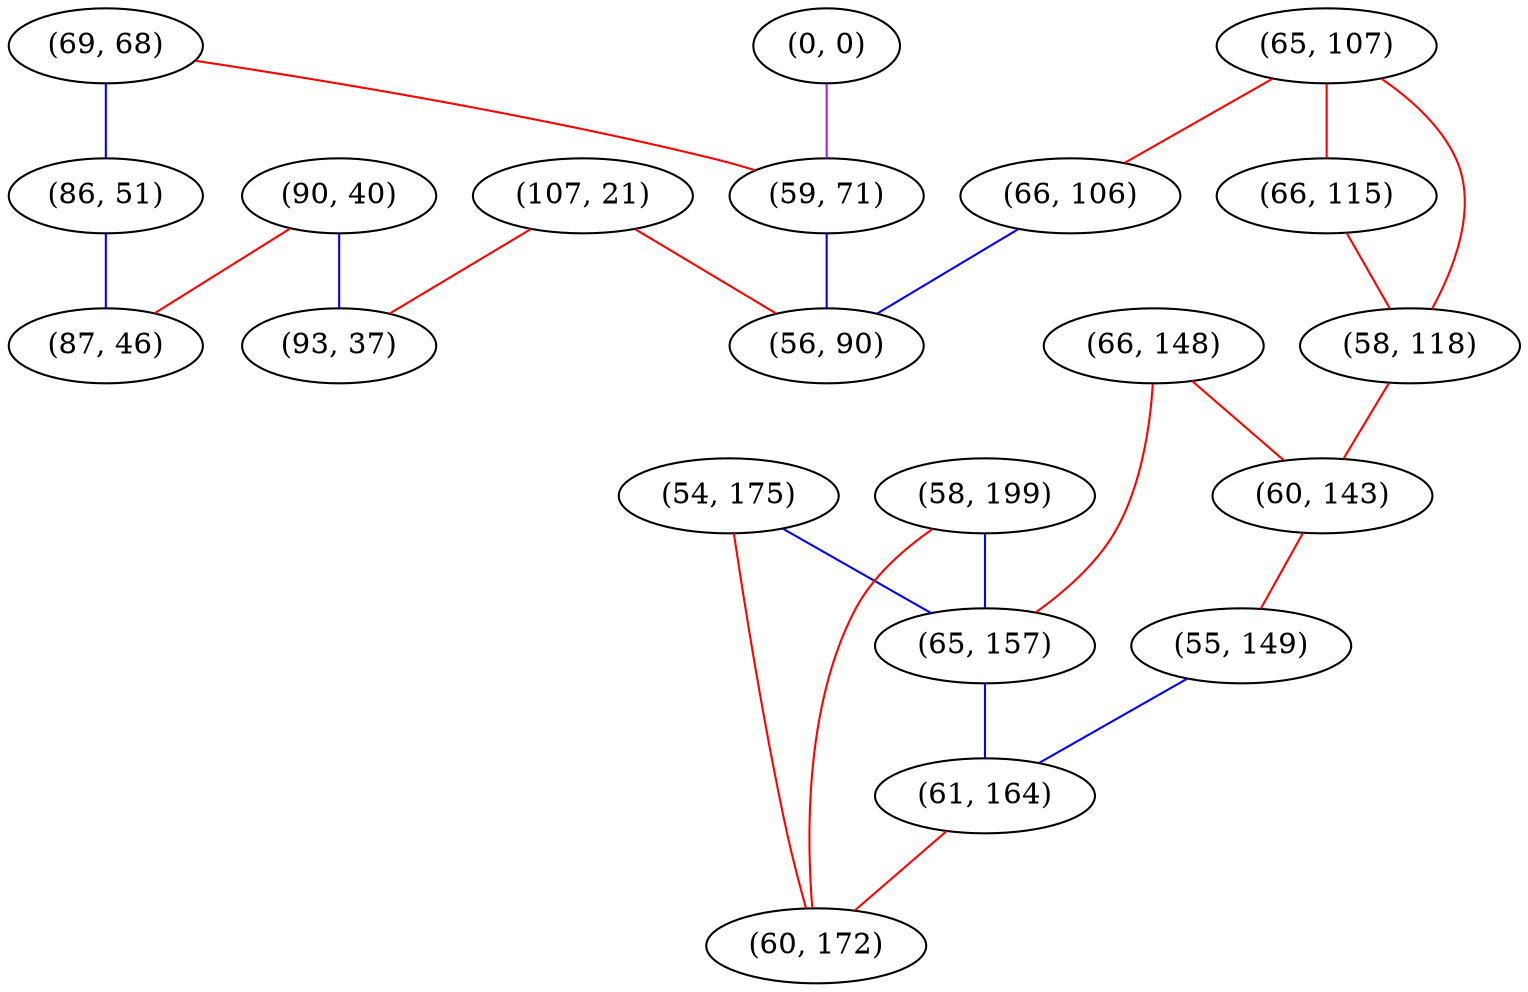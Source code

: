 graph "" {
"(69, 68)";
"(65, 107)";
"(66, 115)";
"(107, 21)";
"(90, 40)";
"(58, 118)";
"(54, 175)";
"(66, 148)";
"(0, 0)";
"(66, 106)";
"(86, 51)";
"(59, 71)";
"(60, 143)";
"(55, 149)";
"(56, 90)";
"(58, 199)";
"(65, 157)";
"(61, 164)";
"(60, 172)";
"(87, 46)";
"(93, 37)";
"(69, 68)" -- "(86, 51)"  [color=blue, key=0, weight=3];
"(69, 68)" -- "(59, 71)"  [color=red, key=0, weight=1];
"(65, 107)" -- "(58, 118)"  [color=red, key=0, weight=1];
"(65, 107)" -- "(66, 115)"  [color=red, key=0, weight=1];
"(65, 107)" -- "(66, 106)"  [color=red, key=0, weight=1];
"(66, 115)" -- "(58, 118)"  [color=red, key=0, weight=1];
"(107, 21)" -- "(56, 90)"  [color=red, key=0, weight=1];
"(107, 21)" -- "(93, 37)"  [color=red, key=0, weight=1];
"(90, 40)" -- "(87, 46)"  [color=red, key=0, weight=1];
"(90, 40)" -- "(93, 37)"  [color=blue, key=0, weight=3];
"(58, 118)" -- "(60, 143)"  [color=red, key=0, weight=1];
"(54, 175)" -- "(65, 157)"  [color=blue, key=0, weight=3];
"(54, 175)" -- "(60, 172)"  [color=red, key=0, weight=1];
"(66, 148)" -- "(65, 157)"  [color=red, key=0, weight=1];
"(66, 148)" -- "(60, 143)"  [color=red, key=0, weight=1];
"(0, 0)" -- "(59, 71)"  [color=purple, key=0, weight=4];
"(66, 106)" -- "(56, 90)"  [color=blue, key=0, weight=3];
"(86, 51)" -- "(87, 46)"  [color=blue, key=0, weight=3];
"(59, 71)" -- "(56, 90)"  [color=blue, key=0, weight=3];
"(60, 143)" -- "(55, 149)"  [color=red, key=0, weight=1];
"(55, 149)" -- "(61, 164)"  [color=blue, key=0, weight=3];
"(58, 199)" -- "(65, 157)"  [color=blue, key=0, weight=3];
"(58, 199)" -- "(60, 172)"  [color=red, key=0, weight=1];
"(65, 157)" -- "(61, 164)"  [color=blue, key=0, weight=3];
"(61, 164)" -- "(60, 172)"  [color=red, key=0, weight=1];
}
